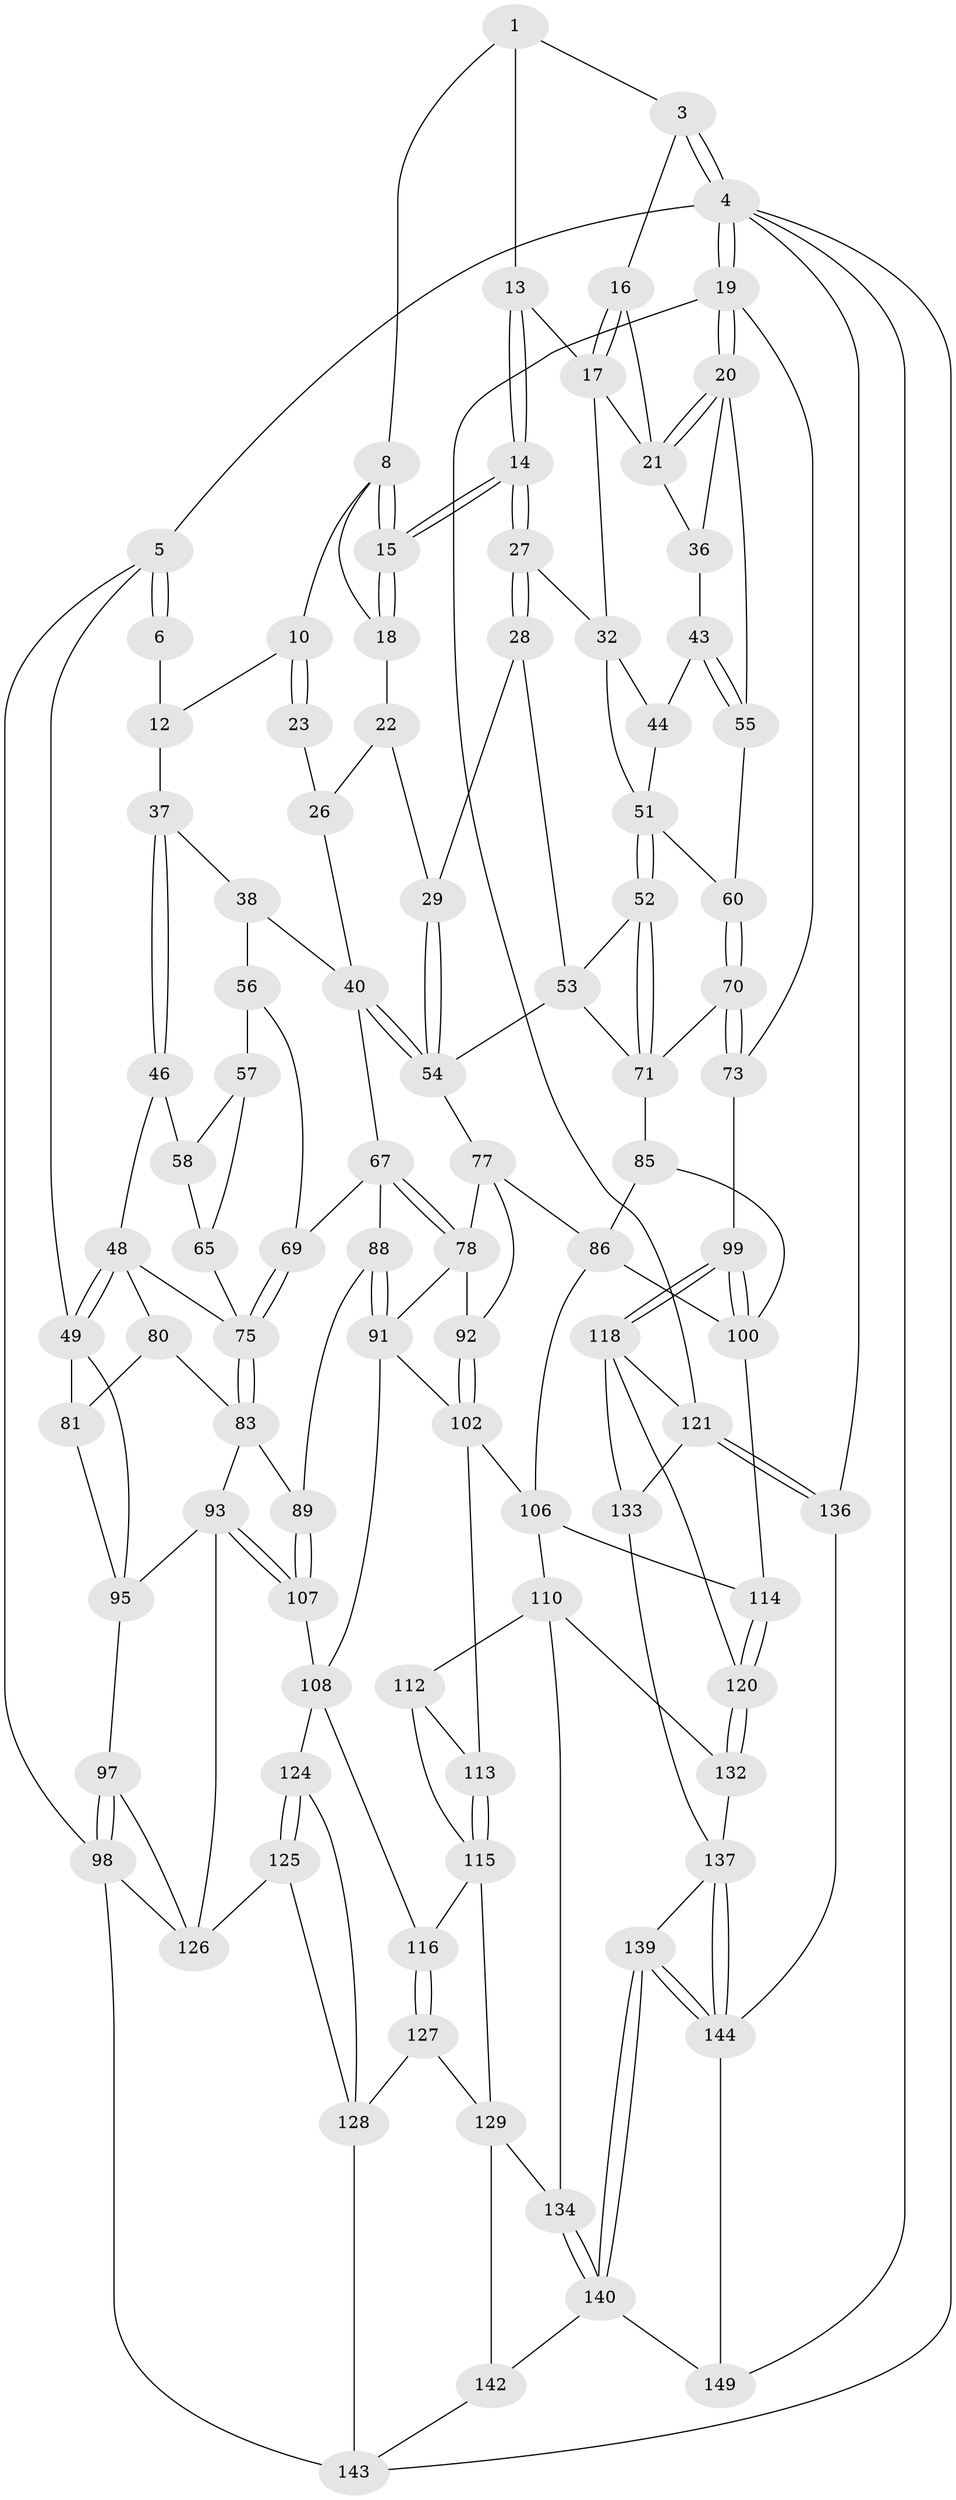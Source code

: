 // original degree distribution, {3: 0.03355704697986577, 5: 0.5570469798657718, 4: 0.19463087248322147, 6: 0.21476510067114093}
// Generated by graph-tools (version 1.1) at 2025/11/02/27/25 16:11:57]
// undirected, 96 vertices, 206 edges
graph export_dot {
graph [start="1"]
  node [color=gray90,style=filled];
  1 [pos="+0.6089761693687186+0",super="+2"];
  3 [pos="+0.974091783476643+0"];
  4 [pos="+1+0",super="+135"];
  5 [pos="+0+0"];
  6 [pos="+0+0",super="+7"];
  8 [pos="+0.6027303116948308+0",super="+9"];
  10 [pos="+0.4623763913494257+0.10306641830617799",super="+11"];
  12 [pos="+0.45653158645493475+0.0944884197292574",super="+34"];
  13 [pos="+0.7813282697883089+0.026061453438849358"];
  14 [pos="+0.6706956208011806+0.11143419007366188"];
  15 [pos="+0.6182991321036936+0.09105149596081125"];
  16 [pos="+0.9435839502476853+0.07199584547233147"];
  17 [pos="+0.8139186355010751+0.06967697875803354",super="+31"];
  18 [pos="+0.613926563452388+0.09240517308639822"];
  19 [pos="+1+0.18107500892229353",super="+72"];
  20 [pos="+1+0.18088559271314328",super="+35"];
  21 [pos="+0.9729889531135884+0.09823833706286801",super="+30"];
  22 [pos="+0.6129184217671112+0.09307381450972664",super="+25"];
  23 [pos="+0.4815986898564713+0.1267539410686847",super="+24"];
  26 [pos="+0.5651768393855269+0.18471179640673674",super="+39"];
  27 [pos="+0.671941607125738+0.12178941788968922",super="+33"];
  28 [pos="+0.6636167359628332+0.18244980895484772",super="+50"];
  29 [pos="+0.613352310599187+0.22048410887503642"];
  32 [pos="+0.8230314788745557+0.15204283564571144",super="+45"];
  36 [pos="+0.9232886444778533+0.17342043474602264"];
  37 [pos="+0.2353163326376383+0.13096664141447611"];
  38 [pos="+0.3843809146666862+0.14178664801446192",super="+42"];
  40 [pos="+0.4699210167674386+0.24759362339350188",super="+41"];
  43 [pos="+0.918658140173019+0.22042274969276673"];
  44 [pos="+0.9061211858418917+0.22835230685099897"];
  46 [pos="+0.23564933759435427+0.14844143235029578",super="+47"];
  48 [pos="+0+0.26070068069037",super="+79"];
  49 [pos="+0+0.19992067718146814",super="+82"];
  51 [pos="+0.8186806056012156+0.28849820530345266",super="+59"];
  52 [pos="+0.816152674460145+0.2919692365283586"];
  53 [pos="+0.7292485949388244+0.23437077717436547",super="+61"];
  54 [pos="+0.5990193459763311+0.3004936315136943",super="+62"];
  55 [pos="+1+0.23335325491815317"];
  56 [pos="+0.2938026315203243+0.2297788833484396",super="+66"];
  57 [pos="+0.27922301237816055+0.2182048270048209",super="+64"];
  58 [pos="+0.23694389080742786+0.15611947852529684",super="+63"];
  60 [pos="+0.9356845248961173+0.3014181648562544"];
  65 [pos="+0.18757997645898+0.3539952800559306"];
  67 [pos="+0.4122932736202644+0.3746836496857272",super="+68"];
  69 [pos="+0.3431324325271794+0.3864456242321339"];
  70 [pos="+0.9124210869596566+0.4168598006738304"];
  71 [pos="+0.8087967824012037+0.41447822516991517",super="+74"];
  73 [pos="+1+0.48720862097689027"];
  75 [pos="+0.20876241239338975+0.4161349973010818",super="+76"];
  77 [pos="+0.6269439993000463+0.3712321380162427",super="+87"];
  78 [pos="+0.4937066227273214+0.4127590246375633",super="+90"];
  80 [pos="+0.07491286611935136+0.4617998881501609"];
  81 [pos="+0.03803523957899769+0.4819655078984344"];
  83 [pos="+0.2127205608049921+0.45040064319080364",super="+84"];
  85 [pos="+0.7675605625169011+0.4852473415364456"];
  86 [pos="+0.658092697144632+0.5402078265532568",super="+105"];
  88 [pos="+0.35945531638890105+0.4956931060755669"];
  89 [pos="+0.33167168101018013+0.5254964894697145"];
  91 [pos="+0.4714983252453507+0.543186558531501",super="+104"];
  92 [pos="+0.5917790898985931+0.5144442503207848"];
  93 [pos="+0.16383016092227437+0.6196669727405478",super="+94"];
  95 [pos="+0.04584229488106032+0.5961691985953624",super="+96"];
  97 [pos="+0+0.8654534816577891"];
  98 [pos="+0+1",super="+147"];
  99 [pos="+0.8104166316046859+0.6188984013238704"];
  100 [pos="+0.8013523392321891+0.6124154040434506",super="+101"];
  102 [pos="+0.5434329563091895+0.6058628420309407",super="+103"];
  106 [pos="+0.6310009244814769+0.6307651353123989",super="+109"];
  107 [pos="+0.32459003061138336+0.5495096905775214"];
  108 [pos="+0.38918949796686325+0.6560157625357727",super="+117"];
  110 [pos="+0.6473172966697696+0.7579857847834118",super="+111"];
  112 [pos="+0.5345944646793833+0.6929007812581373"];
  113 [pos="+0.5103900316053788+0.6316005448677849"];
  114 [pos="+0.7301384272387181+0.6817273649058929"];
  115 [pos="+0.46652425450994894+0.7538094567508649",super="+123"];
  116 [pos="+0.3997274912028668+0.72080786246241"];
  118 [pos="+0.8384870526751513+0.6644197419664493",super="+119"];
  120 [pos="+0.7718682520087423+0.778669956154475"];
  121 [pos="+1+0.7148855423948902",super="+122"];
  124 [pos="+0.23369365289349495+0.7475527471772261"];
  125 [pos="+0.21770929887058246+0.7469995031627009"];
  126 [pos="+0.16108752561834302+0.7426924217347963",super="+131"];
  127 [pos="+0.4021512554037408+0.8383805157377456"];
  128 [pos="+0.30494535136796025+0.8081861112741715",super="+141"];
  129 [pos="+0.5212567799466667+0.8569168254286436",super="+130"];
  132 [pos="+0.7619113004404964+0.7935158676310524"];
  133 [pos="+0.9494349183103168+0.7864265221944706"];
  134 [pos="+0.5924818621556852+0.8345014057853969"];
  136 [pos="+1+0.7596705699777143"];
  137 [pos="+0.9271648543553904+0.8102154441901441",super="+138"];
  139 [pos="+0.7738629235338671+0.9201002201010292"];
  140 [pos="+0.7399104862345781+0.9822991243389347",super="+148"];
  142 [pos="+0.391728101904499+1"];
  143 [pos="+0.38541922150653096+1",super="+146"];
  144 [pos="+0.8940424620353944+0.8714169461271206",super="+145"];
  149 [pos="+0.9226835023374131+1"];
  1 -- 8;
  1 -- 3;
  1 -- 13;
  3 -- 4;
  3 -- 4;
  3 -- 16;
  4 -- 5;
  4 -- 19;
  4 -- 19;
  4 -- 136;
  4 -- 149;
  4 -- 143;
  5 -- 6;
  5 -- 6;
  5 -- 49;
  5 -- 98;
  6 -- 12 [weight=2];
  8 -- 15;
  8 -- 15;
  8 -- 10;
  8 -- 18;
  10 -- 23;
  10 -- 23;
  10 -- 12;
  12 -- 37;
  13 -- 14;
  13 -- 14;
  13 -- 17;
  14 -- 15;
  14 -- 15;
  14 -- 27;
  14 -- 27;
  15 -- 18;
  15 -- 18;
  16 -- 17;
  16 -- 17;
  16 -- 21;
  17 -- 32;
  17 -- 21;
  18 -- 22;
  19 -- 20;
  19 -- 20;
  19 -- 73;
  19 -- 121;
  20 -- 21;
  20 -- 21;
  20 -- 36;
  20 -- 55;
  21 -- 36;
  22 -- 26;
  22 -- 29;
  23 -- 26 [weight=2];
  26 -- 40;
  27 -- 28 [weight=2];
  27 -- 28;
  27 -- 32;
  28 -- 29;
  28 -- 53;
  29 -- 54;
  29 -- 54;
  32 -- 51;
  32 -- 44;
  36 -- 43;
  37 -- 38;
  37 -- 46;
  37 -- 46;
  38 -- 56;
  38 -- 40;
  40 -- 54;
  40 -- 54;
  40 -- 67;
  43 -- 44;
  43 -- 55;
  43 -- 55;
  44 -- 51;
  46 -- 58 [weight=2];
  46 -- 48;
  48 -- 49;
  48 -- 49;
  48 -- 80;
  48 -- 75;
  49 -- 81;
  49 -- 95;
  51 -- 52;
  51 -- 52;
  51 -- 60;
  52 -- 53;
  52 -- 71;
  52 -- 71;
  53 -- 54;
  53 -- 71;
  54 -- 77;
  55 -- 60;
  56 -- 57 [weight=2];
  56 -- 69;
  57 -- 58;
  57 -- 65;
  58 -- 65;
  60 -- 70;
  60 -- 70;
  65 -- 75;
  67 -- 78;
  67 -- 78;
  67 -- 88;
  67 -- 69;
  69 -- 75;
  69 -- 75;
  70 -- 71;
  70 -- 73;
  70 -- 73;
  71 -- 85;
  73 -- 99;
  75 -- 83;
  75 -- 83;
  77 -- 78;
  77 -- 92;
  77 -- 86;
  78 -- 91;
  78 -- 92;
  80 -- 81;
  80 -- 83;
  81 -- 95;
  83 -- 89;
  83 -- 93;
  85 -- 86;
  85 -- 100;
  86 -- 106;
  86 -- 100;
  88 -- 89;
  88 -- 91;
  88 -- 91;
  89 -- 107;
  89 -- 107;
  91 -- 108;
  91 -- 102;
  92 -- 102;
  92 -- 102;
  93 -- 107;
  93 -- 107;
  93 -- 126;
  93 -- 95;
  95 -- 97;
  97 -- 98;
  97 -- 98;
  97 -- 126;
  98 -- 143 [weight=2];
  98 -- 126;
  99 -- 100;
  99 -- 100;
  99 -- 118;
  99 -- 118;
  100 -- 114;
  102 -- 106;
  102 -- 113;
  106 -- 110;
  106 -- 114;
  107 -- 108;
  108 -- 124;
  108 -- 116;
  110 -- 132;
  110 -- 112;
  110 -- 134;
  112 -- 113;
  112 -- 115;
  113 -- 115;
  113 -- 115;
  114 -- 120;
  114 -- 120;
  115 -- 116;
  115 -- 129;
  116 -- 127;
  116 -- 127;
  118 -- 121;
  118 -- 120;
  118 -- 133;
  120 -- 132;
  120 -- 132;
  121 -- 136;
  121 -- 136;
  121 -- 133;
  124 -- 125;
  124 -- 125;
  124 -- 128;
  125 -- 126;
  125 -- 128;
  127 -- 128;
  127 -- 129;
  128 -- 143;
  129 -- 134;
  129 -- 142;
  132 -- 137;
  133 -- 137;
  134 -- 140;
  134 -- 140;
  136 -- 144;
  137 -- 144;
  137 -- 144;
  137 -- 139;
  139 -- 140;
  139 -- 140;
  139 -- 144;
  139 -- 144;
  140 -- 149;
  140 -- 142;
  142 -- 143;
  144 -- 149;
}
